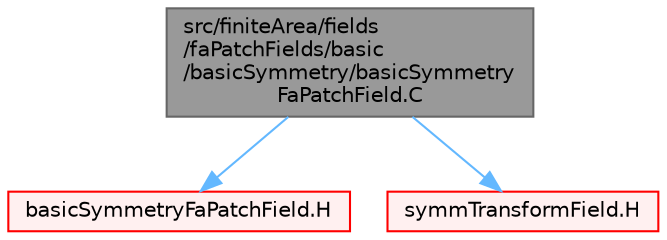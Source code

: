 digraph "src/finiteArea/fields/faPatchFields/basic/basicSymmetry/basicSymmetryFaPatchField.C"
{
 // LATEX_PDF_SIZE
  bgcolor="transparent";
  edge [fontname=Helvetica,fontsize=10,labelfontname=Helvetica,labelfontsize=10];
  node [fontname=Helvetica,fontsize=10,shape=box,height=0.2,width=0.4];
  Node1 [id="Node000001",label="src/finiteArea/fields\l/faPatchFields/basic\l/basicSymmetry/basicSymmetry\lFaPatchField.C",height=0.2,width=0.4,color="gray40", fillcolor="grey60", style="filled", fontcolor="black",tooltip=" "];
  Node1 -> Node2 [id="edge1_Node000001_Node000002",color="steelblue1",style="solid",tooltip=" "];
  Node2 [id="Node000002",label="basicSymmetryFaPatchField.H",height=0.2,width=0.4,color="red", fillcolor="#FFF0F0", style="filled",URL="$basicSymmetryFaPatchField_8H.html",tooltip=" "];
  Node1 -> Node359 [id="edge2_Node000001_Node000359",color="steelblue1",style="solid",tooltip=" "];
  Node359 [id="Node000359",label="symmTransformField.H",height=0.2,width=0.4,color="red", fillcolor="#FFF0F0", style="filled",URL="$symmTransformField_8H.html",tooltip=" "];
}

